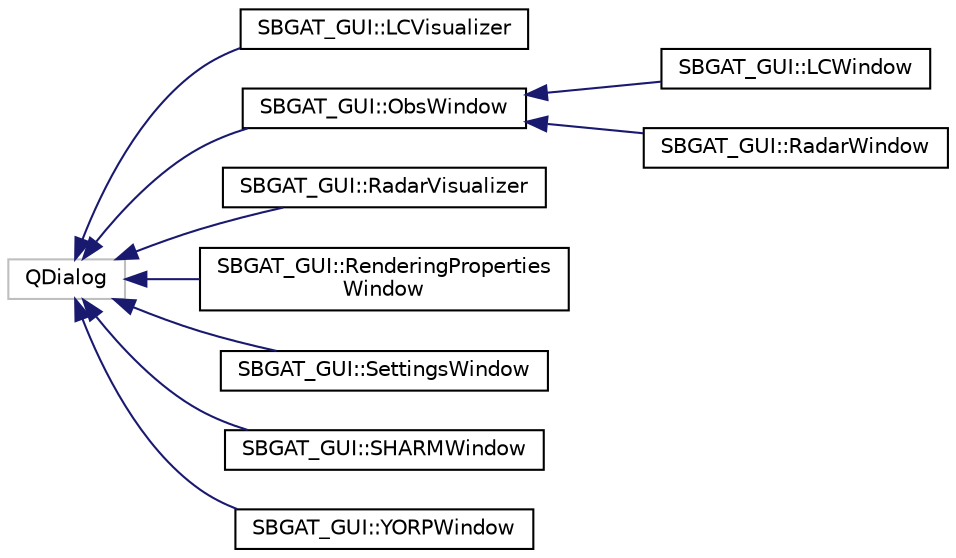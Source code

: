 digraph "Graphical Class Hierarchy"
{
  edge [fontname="Helvetica",fontsize="10",labelfontname="Helvetica",labelfontsize="10"];
  node [fontname="Helvetica",fontsize="10",shape=record];
  rankdir="LR";
  Node9 [label="QDialog",height=0.2,width=0.4,color="grey75", fillcolor="white", style="filled"];
  Node9 -> Node0 [dir="back",color="midnightblue",fontsize="10",style="solid",fontname="Helvetica"];
  Node0 [label="SBGAT_GUI::LCVisualizer",height=0.2,width=0.4,color="black", fillcolor="white", style="filled",URL="$class_s_b_g_a_t___g_u_i_1_1_l_c_visualizer.html",tooltip="LCVisualizer class defining a window where a user can visualize previously computed lightcurves..."];
  Node9 -> Node11 [dir="back",color="midnightblue",fontsize="10",style="solid",fontname="Helvetica"];
  Node11 [label="SBGAT_GUI::ObsWindow",height=0.2,width=0.4,color="black", fillcolor="white", style="filled",URL="$class_s_b_g_a_t___g_u_i_1_1_obs_window.html",tooltip="ObsWindow class defining a window where a user can generate simulated observations involving (optiona..."];
  Node11 -> Node12 [dir="back",color="midnightblue",fontsize="10",style="solid",fontname="Helvetica"];
  Node12 [label="SBGAT_GUI::LCWindow",height=0.2,width=0.4,color="black", fillcolor="white", style="filled",URL="$class_s_b_g_a_t___g_u_i_1_1_l_c_window.html",tooltip="LCWindow class defining a window where a user can generate lightcurve data. "];
  Node11 -> Node13 [dir="back",color="midnightblue",fontsize="10",style="solid",fontname="Helvetica"];
  Node13 [label="SBGAT_GUI::RadarWindow",height=0.2,width=0.4,color="black", fillcolor="white", style="filled",URL="$class_s_b_g_a_t___g_u_i_1_1_radar_window.html",tooltip="RadarWindow class defining a window where a user can generate emulated radar data simulating the outp..."];
  Node9 -> Node14 [dir="back",color="midnightblue",fontsize="10",style="solid",fontname="Helvetica"];
  Node14 [label="SBGAT_GUI::RadarVisualizer",height=0.2,width=0.4,color="black", fillcolor="white", style="filled",URL="$class_s_b_g_a_t___g_u_i_1_1_radar_visualizer.html",tooltip="RadarVisualizer class defining a window where a user can visualize the radar images previously comput..."];
  Node9 -> Node15 [dir="back",color="midnightblue",fontsize="10",style="solid",fontname="Helvetica"];
  Node15 [label="SBGAT_GUI::RenderingProperties\lWindow",height=0.2,width=0.4,color="black", fillcolor="white", style="filled",URL="$class_s_b_g_a_t___g_u_i_1_1_rendering_properties_window.html",tooltip="RenderingPropertiesWindow. "];
  Node9 -> Node16 [dir="back",color="midnightblue",fontsize="10",style="solid",fontname="Helvetica"];
  Node16 [label="SBGAT_GUI::SettingsWindow",height=0.2,width=0.4,color="black", fillcolor="white", style="filled",URL="$class_s_b_g_a_t___g_u_i_1_1_settings_window.html",tooltip="SettingsWindow class enabling preferences setting. "];
  Node9 -> Node17 [dir="back",color="midnightblue",fontsize="10",style="solid",fontname="Helvetica"];
  Node17 [label="SBGAT_GUI::SHARMWindow",height=0.2,width=0.4,color="black", fillcolor="white", style="filled",URL="$class_s_b_g_a_t___g_u_i_1_1_s_h_a_r_m_window.html",tooltip="SHARMWindow class defining a window where a user can specificy the inputs to a spherical harmonics gr..."];
  Node9 -> Node18 [dir="back",color="midnightblue",fontsize="10",style="solid",fontname="Helvetica"];
  Node18 [label="SBGAT_GUI::YORPWindow",height=0.2,width=0.4,color="black", fillcolor="white", style="filled",URL="$class_s_b_g_a_t___g_u_i_1_1_y_o_r_p_window.html",tooltip="YORPWindow class defining a window where a user can specificy the inputs to a YORP coefficients compu..."];
}
